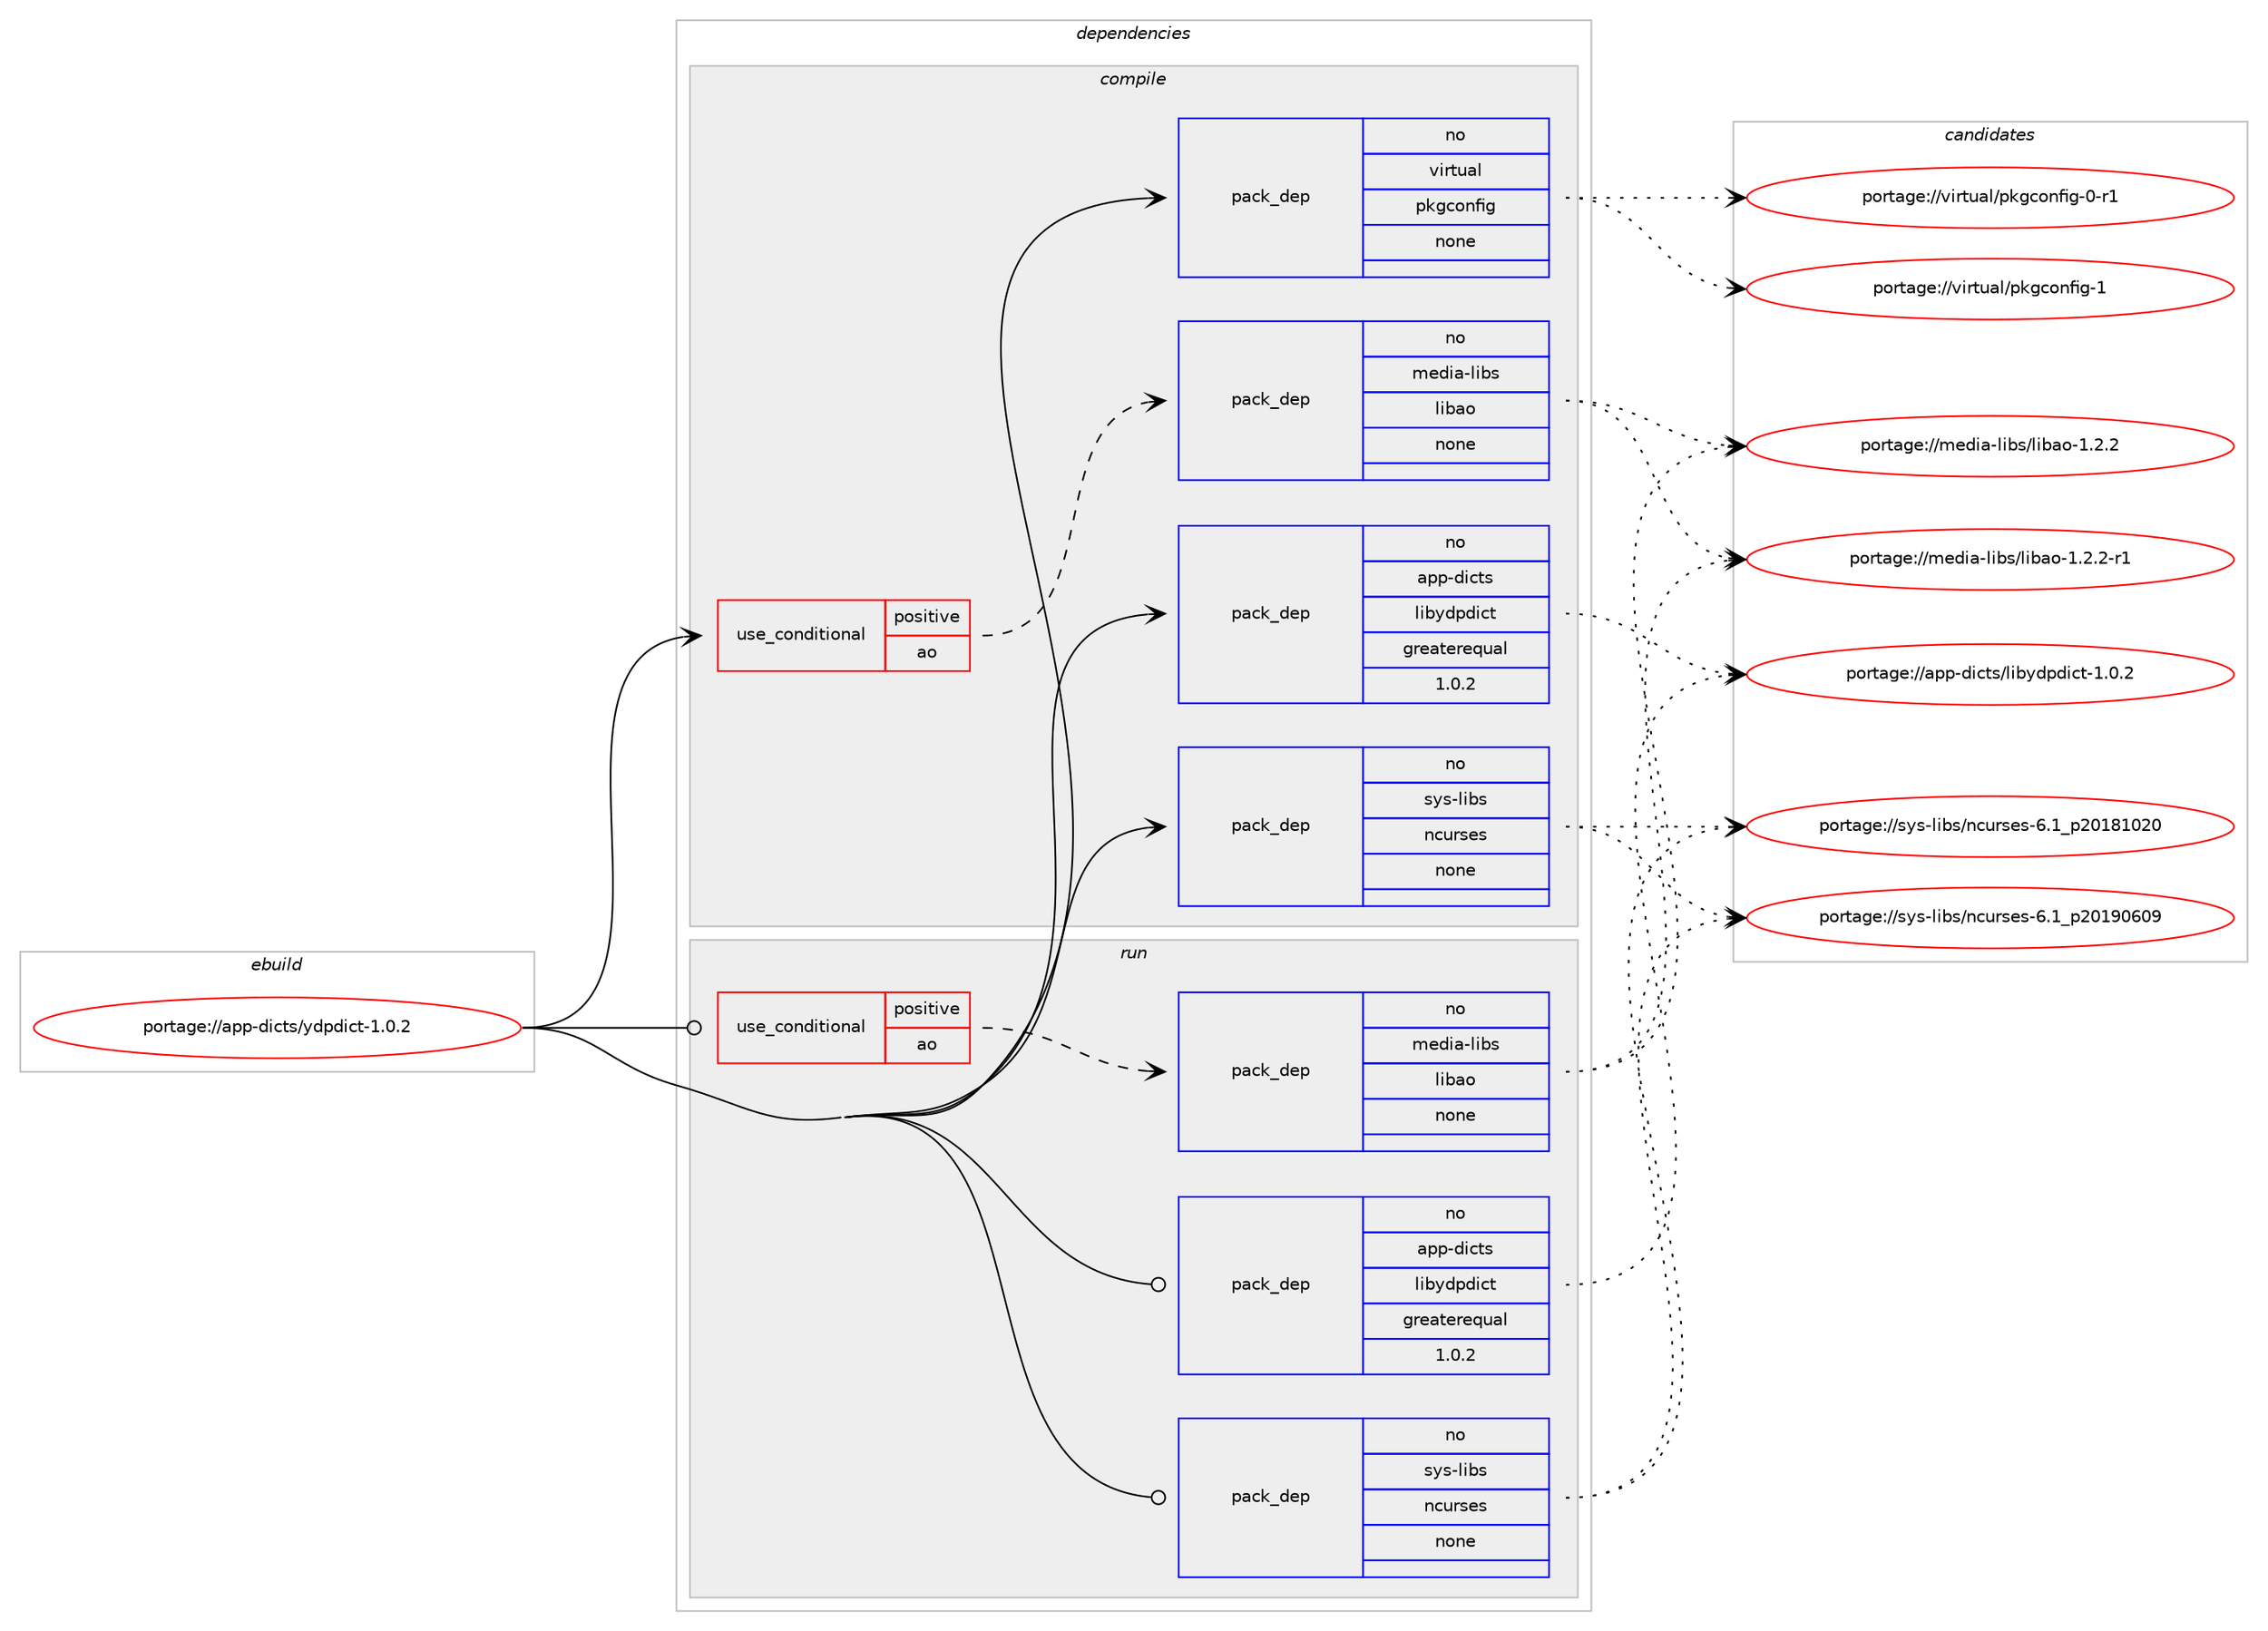 digraph prolog {

# *************
# Graph options
# *************

newrank=true;
concentrate=true;
compound=true;
graph [rankdir=LR,fontname=Helvetica,fontsize=10,ranksep=1.5];#, ranksep=2.5, nodesep=0.2];
edge  [arrowhead=vee];
node  [fontname=Helvetica,fontsize=10];

# **********
# The ebuild
# **********

subgraph cluster_leftcol {
color=gray;
label=<<i>ebuild</i>>;
id [label="portage://app-dicts/ydpdict-1.0.2", color=red, width=4, href="../app-dicts/ydpdict-1.0.2.svg"];
}

# ****************
# The dependencies
# ****************

subgraph cluster_midcol {
color=gray;
label=<<i>dependencies</i>>;
subgraph cluster_compile {
fillcolor="#eeeeee";
style=filled;
label=<<i>compile</i>>;
subgraph cond150968 {
dependency640092 [label=<<TABLE BORDER="0" CELLBORDER="1" CELLSPACING="0" CELLPADDING="4"><TR><TD ROWSPAN="3" CELLPADDING="10">use_conditional</TD></TR><TR><TD>positive</TD></TR><TR><TD>ao</TD></TR></TABLE>>, shape=none, color=red];
subgraph pack480642 {
dependency640093 [label=<<TABLE BORDER="0" CELLBORDER="1" CELLSPACING="0" CELLPADDING="4" WIDTH="220"><TR><TD ROWSPAN="6" CELLPADDING="30">pack_dep</TD></TR><TR><TD WIDTH="110">no</TD></TR><TR><TD>media-libs</TD></TR><TR><TD>libao</TD></TR><TR><TD>none</TD></TR><TR><TD></TD></TR></TABLE>>, shape=none, color=blue];
}
dependency640092:e -> dependency640093:w [weight=20,style="dashed",arrowhead="vee"];
}
id:e -> dependency640092:w [weight=20,style="solid",arrowhead="vee"];
subgraph pack480643 {
dependency640094 [label=<<TABLE BORDER="0" CELLBORDER="1" CELLSPACING="0" CELLPADDING="4" WIDTH="220"><TR><TD ROWSPAN="6" CELLPADDING="30">pack_dep</TD></TR><TR><TD WIDTH="110">no</TD></TR><TR><TD>app-dicts</TD></TR><TR><TD>libydpdict</TD></TR><TR><TD>greaterequal</TD></TR><TR><TD>1.0.2</TD></TR></TABLE>>, shape=none, color=blue];
}
id:e -> dependency640094:w [weight=20,style="solid",arrowhead="vee"];
subgraph pack480644 {
dependency640095 [label=<<TABLE BORDER="0" CELLBORDER="1" CELLSPACING="0" CELLPADDING="4" WIDTH="220"><TR><TD ROWSPAN="6" CELLPADDING="30">pack_dep</TD></TR><TR><TD WIDTH="110">no</TD></TR><TR><TD>sys-libs</TD></TR><TR><TD>ncurses</TD></TR><TR><TD>none</TD></TR><TR><TD></TD></TR></TABLE>>, shape=none, color=blue];
}
id:e -> dependency640095:w [weight=20,style="solid",arrowhead="vee"];
subgraph pack480645 {
dependency640096 [label=<<TABLE BORDER="0" CELLBORDER="1" CELLSPACING="0" CELLPADDING="4" WIDTH="220"><TR><TD ROWSPAN="6" CELLPADDING="30">pack_dep</TD></TR><TR><TD WIDTH="110">no</TD></TR><TR><TD>virtual</TD></TR><TR><TD>pkgconfig</TD></TR><TR><TD>none</TD></TR><TR><TD></TD></TR></TABLE>>, shape=none, color=blue];
}
id:e -> dependency640096:w [weight=20,style="solid",arrowhead="vee"];
}
subgraph cluster_compileandrun {
fillcolor="#eeeeee";
style=filled;
label=<<i>compile and run</i>>;
}
subgraph cluster_run {
fillcolor="#eeeeee";
style=filled;
label=<<i>run</i>>;
subgraph cond150969 {
dependency640097 [label=<<TABLE BORDER="0" CELLBORDER="1" CELLSPACING="0" CELLPADDING="4"><TR><TD ROWSPAN="3" CELLPADDING="10">use_conditional</TD></TR><TR><TD>positive</TD></TR><TR><TD>ao</TD></TR></TABLE>>, shape=none, color=red];
subgraph pack480646 {
dependency640098 [label=<<TABLE BORDER="0" CELLBORDER="1" CELLSPACING="0" CELLPADDING="4" WIDTH="220"><TR><TD ROWSPAN="6" CELLPADDING="30">pack_dep</TD></TR><TR><TD WIDTH="110">no</TD></TR><TR><TD>media-libs</TD></TR><TR><TD>libao</TD></TR><TR><TD>none</TD></TR><TR><TD></TD></TR></TABLE>>, shape=none, color=blue];
}
dependency640097:e -> dependency640098:w [weight=20,style="dashed",arrowhead="vee"];
}
id:e -> dependency640097:w [weight=20,style="solid",arrowhead="odot"];
subgraph pack480647 {
dependency640099 [label=<<TABLE BORDER="0" CELLBORDER="1" CELLSPACING="0" CELLPADDING="4" WIDTH="220"><TR><TD ROWSPAN="6" CELLPADDING="30">pack_dep</TD></TR><TR><TD WIDTH="110">no</TD></TR><TR><TD>app-dicts</TD></TR><TR><TD>libydpdict</TD></TR><TR><TD>greaterequal</TD></TR><TR><TD>1.0.2</TD></TR></TABLE>>, shape=none, color=blue];
}
id:e -> dependency640099:w [weight=20,style="solid",arrowhead="odot"];
subgraph pack480648 {
dependency640100 [label=<<TABLE BORDER="0" CELLBORDER="1" CELLSPACING="0" CELLPADDING="4" WIDTH="220"><TR><TD ROWSPAN="6" CELLPADDING="30">pack_dep</TD></TR><TR><TD WIDTH="110">no</TD></TR><TR><TD>sys-libs</TD></TR><TR><TD>ncurses</TD></TR><TR><TD>none</TD></TR><TR><TD></TD></TR></TABLE>>, shape=none, color=blue];
}
id:e -> dependency640100:w [weight=20,style="solid",arrowhead="odot"];
}
}

# **************
# The candidates
# **************

subgraph cluster_choices {
rank=same;
color=gray;
label=<<i>candidates</i>>;

subgraph choice480642 {
color=black;
nodesep=1;
choice1091011001059745108105981154710810598971114549465046504511449 [label="portage://media-libs/libao-1.2.2-r1", color=red, width=4,href="../media-libs/libao-1.2.2-r1.svg"];
choice109101100105974510810598115471081059897111454946504650 [label="portage://media-libs/libao-1.2.2", color=red, width=4,href="../media-libs/libao-1.2.2.svg"];
dependency640093:e -> choice1091011001059745108105981154710810598971114549465046504511449:w [style=dotted,weight="100"];
dependency640093:e -> choice109101100105974510810598115471081059897111454946504650:w [style=dotted,weight="100"];
}
subgraph choice480643 {
color=black;
nodesep=1;
choice971121124510010599116115471081059812110011210010599116454946484650 [label="portage://app-dicts/libydpdict-1.0.2", color=red, width=4,href="../app-dicts/libydpdict-1.0.2.svg"];
dependency640094:e -> choice971121124510010599116115471081059812110011210010599116454946484650:w [style=dotted,weight="100"];
}
subgraph choice480644 {
color=black;
nodesep=1;
choice1151211154510810598115471109911711411510111545544649951125048495748544857 [label="portage://sys-libs/ncurses-6.1_p20190609", color=red, width=4,href="../sys-libs/ncurses-6.1_p20190609.svg"];
choice1151211154510810598115471109911711411510111545544649951125048495649485048 [label="portage://sys-libs/ncurses-6.1_p20181020", color=red, width=4,href="../sys-libs/ncurses-6.1_p20181020.svg"];
dependency640095:e -> choice1151211154510810598115471109911711411510111545544649951125048495748544857:w [style=dotted,weight="100"];
dependency640095:e -> choice1151211154510810598115471109911711411510111545544649951125048495649485048:w [style=dotted,weight="100"];
}
subgraph choice480645 {
color=black;
nodesep=1;
choice1181051141161179710847112107103991111101021051034549 [label="portage://virtual/pkgconfig-1", color=red, width=4,href="../virtual/pkgconfig-1.svg"];
choice11810511411611797108471121071039911111010210510345484511449 [label="portage://virtual/pkgconfig-0-r1", color=red, width=4,href="../virtual/pkgconfig-0-r1.svg"];
dependency640096:e -> choice1181051141161179710847112107103991111101021051034549:w [style=dotted,weight="100"];
dependency640096:e -> choice11810511411611797108471121071039911111010210510345484511449:w [style=dotted,weight="100"];
}
subgraph choice480646 {
color=black;
nodesep=1;
choice1091011001059745108105981154710810598971114549465046504511449 [label="portage://media-libs/libao-1.2.2-r1", color=red, width=4,href="../media-libs/libao-1.2.2-r1.svg"];
choice109101100105974510810598115471081059897111454946504650 [label="portage://media-libs/libao-1.2.2", color=red, width=4,href="../media-libs/libao-1.2.2.svg"];
dependency640098:e -> choice1091011001059745108105981154710810598971114549465046504511449:w [style=dotted,weight="100"];
dependency640098:e -> choice109101100105974510810598115471081059897111454946504650:w [style=dotted,weight="100"];
}
subgraph choice480647 {
color=black;
nodesep=1;
choice971121124510010599116115471081059812110011210010599116454946484650 [label="portage://app-dicts/libydpdict-1.0.2", color=red, width=4,href="../app-dicts/libydpdict-1.0.2.svg"];
dependency640099:e -> choice971121124510010599116115471081059812110011210010599116454946484650:w [style=dotted,weight="100"];
}
subgraph choice480648 {
color=black;
nodesep=1;
choice1151211154510810598115471109911711411510111545544649951125048495748544857 [label="portage://sys-libs/ncurses-6.1_p20190609", color=red, width=4,href="../sys-libs/ncurses-6.1_p20190609.svg"];
choice1151211154510810598115471109911711411510111545544649951125048495649485048 [label="portage://sys-libs/ncurses-6.1_p20181020", color=red, width=4,href="../sys-libs/ncurses-6.1_p20181020.svg"];
dependency640100:e -> choice1151211154510810598115471109911711411510111545544649951125048495748544857:w [style=dotted,weight="100"];
dependency640100:e -> choice1151211154510810598115471109911711411510111545544649951125048495649485048:w [style=dotted,weight="100"];
}
}

}
